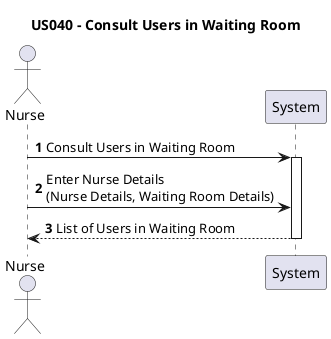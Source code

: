 @startuml
title US040 - Consult Users in Waiting Room
autonumber
actor Nurse

Nurse -> System: Consult Users in Waiting Room
activate System

' Nurse provides details for the waiting room consultation
Nurse -> System: Enter Nurse Details\n(Nurse Details, Waiting Room Details)

' System processes the request and provides a list of users
System --> Nurse: List of Users in Waiting Room

deactivate System
@enduml
